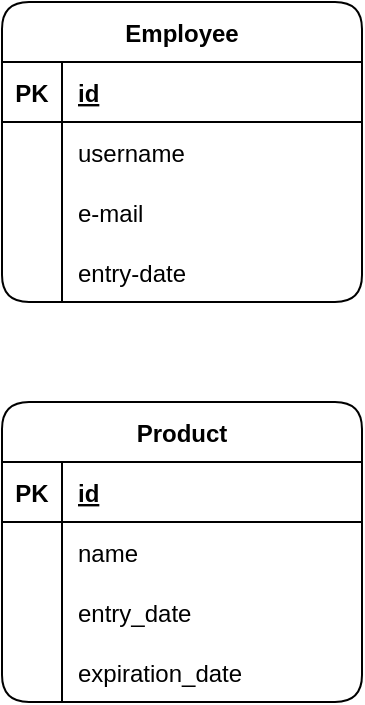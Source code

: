 <mxfile version="20.7.4" type="device"><diagram id="k0z7paFGY-lcsQ4UyNpp" name="Página-1"><mxGraphModel dx="417" dy="820" grid="1" gridSize="10" guides="1" tooltips="1" connect="1" arrows="1" fold="1" page="1" pageScale="1" pageWidth="1169" pageHeight="827" math="0" shadow="0"><root><mxCell id="0"/><mxCell id="1" parent="0"/><mxCell id="1_uh0PU2i1sim4Tww3xW-1" value="Employee" style="shape=table;startSize=30;container=1;collapsible=1;childLayout=tableLayout;fixedRows=1;rowLines=0;fontStyle=1;align=center;resizeLast=1;perimeterSpacing=0;strokeWidth=1;rounded=1;swimlaneFillColor=default;fillStyle=auto;" parent="1" vertex="1"><mxGeometry x="40" y="40" width="180" height="150" as="geometry"><mxRectangle x="40" y="40" width="100" height="30" as="alternateBounds"/></mxGeometry></mxCell><mxCell id="1_uh0PU2i1sim4Tww3xW-2" value="" style="shape=tableRow;horizontal=0;startSize=0;swimlaneHead=0;swimlaneBody=0;fillColor=none;collapsible=0;dropTarget=0;points=[[0,0.5],[1,0.5]];portConstraint=eastwest;top=0;left=0;right=0;bottom=1;" parent="1_uh0PU2i1sim4Tww3xW-1" vertex="1"><mxGeometry y="30" width="180" height="30" as="geometry"/></mxCell><mxCell id="1_uh0PU2i1sim4Tww3xW-3" value="PK" style="shape=partialRectangle;connectable=0;fillColor=none;top=0;left=0;bottom=0;right=0;fontStyle=1;overflow=hidden;" parent="1_uh0PU2i1sim4Tww3xW-2" vertex="1"><mxGeometry width="30" height="30" as="geometry"><mxRectangle width="30" height="30" as="alternateBounds"/></mxGeometry></mxCell><mxCell id="1_uh0PU2i1sim4Tww3xW-4" value="id" style="shape=partialRectangle;connectable=0;fillColor=none;top=0;left=0;bottom=0;right=0;align=left;spacingLeft=6;fontStyle=5;overflow=hidden;" parent="1_uh0PU2i1sim4Tww3xW-2" vertex="1"><mxGeometry x="30" width="150" height="30" as="geometry"><mxRectangle width="150" height="30" as="alternateBounds"/></mxGeometry></mxCell><mxCell id="1_uh0PU2i1sim4Tww3xW-5" value="" style="shape=tableRow;horizontal=0;startSize=0;swimlaneHead=0;swimlaneBody=0;fillColor=none;collapsible=0;dropTarget=0;points=[[0,0.5],[1,0.5]];portConstraint=eastwest;top=0;left=0;right=0;bottom=0;" parent="1_uh0PU2i1sim4Tww3xW-1" vertex="1"><mxGeometry y="60" width="180" height="30" as="geometry"/></mxCell><mxCell id="1_uh0PU2i1sim4Tww3xW-6" value="" style="shape=partialRectangle;connectable=0;fillColor=none;top=0;left=0;bottom=0;right=0;editable=1;overflow=hidden;" parent="1_uh0PU2i1sim4Tww3xW-5" vertex="1"><mxGeometry width="30" height="30" as="geometry"><mxRectangle width="30" height="30" as="alternateBounds"/></mxGeometry></mxCell><mxCell id="1_uh0PU2i1sim4Tww3xW-7" value="username" style="shape=partialRectangle;connectable=0;fillColor=none;top=0;left=0;bottom=0;right=0;align=left;spacingLeft=6;overflow=hidden;" parent="1_uh0PU2i1sim4Tww3xW-5" vertex="1"><mxGeometry x="30" width="150" height="30" as="geometry"><mxRectangle width="150" height="30" as="alternateBounds"/></mxGeometry></mxCell><mxCell id="1_uh0PU2i1sim4Tww3xW-8" value="" style="shape=tableRow;horizontal=0;startSize=0;swimlaneHead=0;swimlaneBody=0;fillColor=none;collapsible=0;dropTarget=0;points=[[0,0.5],[1,0.5]];portConstraint=eastwest;top=0;left=0;right=0;bottom=0;" parent="1_uh0PU2i1sim4Tww3xW-1" vertex="1"><mxGeometry y="90" width="180" height="30" as="geometry"/></mxCell><mxCell id="1_uh0PU2i1sim4Tww3xW-9" value="" style="shape=partialRectangle;connectable=0;fillColor=none;top=0;left=0;bottom=0;right=0;editable=1;overflow=hidden;" parent="1_uh0PU2i1sim4Tww3xW-8" vertex="1"><mxGeometry width="30" height="30" as="geometry"><mxRectangle width="30" height="30" as="alternateBounds"/></mxGeometry></mxCell><mxCell id="1_uh0PU2i1sim4Tww3xW-10" value="e-mail" style="shape=partialRectangle;connectable=0;fillColor=none;top=0;left=0;bottom=0;right=0;align=left;spacingLeft=6;overflow=hidden;" parent="1_uh0PU2i1sim4Tww3xW-8" vertex="1"><mxGeometry x="30" width="150" height="30" as="geometry"><mxRectangle width="150" height="30" as="alternateBounds"/></mxGeometry></mxCell><mxCell id="ZJEOTEIvEuEQgPhWxsTm-1" style="shape=tableRow;horizontal=0;startSize=0;swimlaneHead=0;swimlaneBody=0;fillColor=none;collapsible=0;dropTarget=0;points=[[0,0.5],[1,0.5]];portConstraint=eastwest;top=0;left=0;right=0;bottom=0;" vertex="1" parent="1_uh0PU2i1sim4Tww3xW-1"><mxGeometry y="120" width="180" height="30" as="geometry"/></mxCell><mxCell id="ZJEOTEIvEuEQgPhWxsTm-2" style="shape=partialRectangle;connectable=0;fillColor=none;top=0;left=0;bottom=0;right=0;editable=1;overflow=hidden;" vertex="1" parent="ZJEOTEIvEuEQgPhWxsTm-1"><mxGeometry width="30" height="30" as="geometry"><mxRectangle width="30" height="30" as="alternateBounds"/></mxGeometry></mxCell><mxCell id="ZJEOTEIvEuEQgPhWxsTm-3" value="entry-date" style="shape=partialRectangle;connectable=0;fillColor=none;top=0;left=0;bottom=0;right=0;align=left;spacingLeft=6;overflow=hidden;" vertex="1" parent="ZJEOTEIvEuEQgPhWxsTm-1"><mxGeometry x="30" width="150" height="30" as="geometry"><mxRectangle width="150" height="30" as="alternateBounds"/></mxGeometry></mxCell><mxCell id="1_uh0PU2i1sim4Tww3xW-14" value="Product" style="shape=table;startSize=30;container=1;collapsible=1;childLayout=tableLayout;fixedRows=1;rowLines=0;fontStyle=1;align=center;resizeLast=1;rounded=1;shadow=0;gradientColor=none;swimlaneFillColor=default;" parent="1" vertex="1"><mxGeometry x="40" y="240" width="180" height="150" as="geometry"><mxRectangle x="40" y="190" width="90" height="30" as="alternateBounds"/></mxGeometry></mxCell><mxCell id="1_uh0PU2i1sim4Tww3xW-15" value="" style="shape=tableRow;horizontal=0;startSize=0;swimlaneHead=0;swimlaneBody=0;fillColor=none;collapsible=0;dropTarget=0;points=[[0,0.5],[1,0.5]];portConstraint=eastwest;top=0;left=0;right=0;bottom=1;" parent="1_uh0PU2i1sim4Tww3xW-14" vertex="1"><mxGeometry y="30" width="180" height="30" as="geometry"/></mxCell><mxCell id="1_uh0PU2i1sim4Tww3xW-16" value="PK" style="shape=partialRectangle;connectable=0;fillColor=none;top=0;left=0;bottom=0;right=0;fontStyle=1;overflow=hidden;" parent="1_uh0PU2i1sim4Tww3xW-15" vertex="1"><mxGeometry width="30" height="30" as="geometry"><mxRectangle width="30" height="30" as="alternateBounds"/></mxGeometry></mxCell><mxCell id="1_uh0PU2i1sim4Tww3xW-17" value="id" style="shape=partialRectangle;connectable=0;fillColor=none;top=0;left=0;bottom=0;right=0;align=left;spacingLeft=6;fontStyle=5;overflow=hidden;" parent="1_uh0PU2i1sim4Tww3xW-15" vertex="1"><mxGeometry x="30" width="150" height="30" as="geometry"><mxRectangle width="150" height="30" as="alternateBounds"/></mxGeometry></mxCell><mxCell id="1_uh0PU2i1sim4Tww3xW-18" value="" style="shape=tableRow;horizontal=0;startSize=0;swimlaneHead=0;swimlaneBody=0;fillColor=none;collapsible=0;dropTarget=0;points=[[0,0.5],[1,0.5]];portConstraint=eastwest;top=0;left=0;right=0;bottom=0;" parent="1_uh0PU2i1sim4Tww3xW-14" vertex="1"><mxGeometry y="60" width="180" height="30" as="geometry"/></mxCell><mxCell id="1_uh0PU2i1sim4Tww3xW-19" value="" style="shape=partialRectangle;connectable=0;fillColor=none;top=0;left=0;bottom=0;right=0;editable=1;overflow=hidden;" parent="1_uh0PU2i1sim4Tww3xW-18" vertex="1"><mxGeometry width="30" height="30" as="geometry"><mxRectangle width="30" height="30" as="alternateBounds"/></mxGeometry></mxCell><mxCell id="1_uh0PU2i1sim4Tww3xW-20" value="name" style="shape=partialRectangle;connectable=0;fillColor=none;top=0;left=0;bottom=0;right=0;align=left;spacingLeft=6;overflow=hidden;" parent="1_uh0PU2i1sim4Tww3xW-18" vertex="1"><mxGeometry x="30" width="150" height="30" as="geometry"><mxRectangle width="150" height="30" as="alternateBounds"/></mxGeometry></mxCell><mxCell id="ZJEOTEIvEuEQgPhWxsTm-4" style="shape=tableRow;horizontal=0;startSize=0;swimlaneHead=0;swimlaneBody=0;fillColor=none;collapsible=0;dropTarget=0;points=[[0,0.5],[1,0.5]];portConstraint=eastwest;top=0;left=0;right=0;bottom=0;" vertex="1" parent="1_uh0PU2i1sim4Tww3xW-14"><mxGeometry y="90" width="180" height="30" as="geometry"/></mxCell><mxCell id="ZJEOTEIvEuEQgPhWxsTm-5" style="shape=partialRectangle;connectable=0;fillColor=none;top=0;left=0;bottom=0;right=0;editable=1;overflow=hidden;" vertex="1" parent="ZJEOTEIvEuEQgPhWxsTm-4"><mxGeometry width="30" height="30" as="geometry"><mxRectangle width="30" height="30" as="alternateBounds"/></mxGeometry></mxCell><mxCell id="ZJEOTEIvEuEQgPhWxsTm-6" value="entry_date" style="shape=partialRectangle;connectable=0;fillColor=none;top=0;left=0;bottom=0;right=0;align=left;spacingLeft=6;overflow=hidden;" vertex="1" parent="ZJEOTEIvEuEQgPhWxsTm-4"><mxGeometry x="30" width="150" height="30" as="geometry"><mxRectangle width="150" height="30" as="alternateBounds"/></mxGeometry></mxCell><mxCell id="ZJEOTEIvEuEQgPhWxsTm-7" style="shape=tableRow;horizontal=0;startSize=0;swimlaneHead=0;swimlaneBody=0;fillColor=none;collapsible=0;dropTarget=0;points=[[0,0.5],[1,0.5]];portConstraint=eastwest;top=0;left=0;right=0;bottom=0;" vertex="1" parent="1_uh0PU2i1sim4Tww3xW-14"><mxGeometry y="120" width="180" height="30" as="geometry"/></mxCell><mxCell id="ZJEOTEIvEuEQgPhWxsTm-8" style="shape=partialRectangle;connectable=0;fillColor=none;top=0;left=0;bottom=0;right=0;editable=1;overflow=hidden;" vertex="1" parent="ZJEOTEIvEuEQgPhWxsTm-7"><mxGeometry width="30" height="30" as="geometry"><mxRectangle width="30" height="30" as="alternateBounds"/></mxGeometry></mxCell><mxCell id="ZJEOTEIvEuEQgPhWxsTm-9" value="expiration_date" style="shape=partialRectangle;connectable=0;fillColor=none;top=0;left=0;bottom=0;right=0;align=left;spacingLeft=6;overflow=hidden;" vertex="1" parent="ZJEOTEIvEuEQgPhWxsTm-7"><mxGeometry x="30" width="150" height="30" as="geometry"><mxRectangle width="150" height="30" as="alternateBounds"/></mxGeometry></mxCell></root></mxGraphModel></diagram></mxfile>